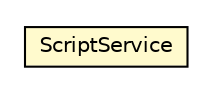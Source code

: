 #!/usr/local/bin/dot
#
# Class diagram 
# Generated by UMLGraph version R5_6_6-8-g8d7759 (http://www.umlgraph.org/)
#

digraph G {
	edge [fontname="Helvetica",fontsize=10,labelfontname="Helvetica",labelfontsize=10];
	node [fontname="Helvetica",fontsize=10,shape=plaintext];
	nodesep=0.25;
	ranksep=0.5;
	// org.dayatang.script.ScriptService
	c5 [label=<<table title="org.dayatang.script.ScriptService" border="0" cellborder="1" cellspacing="0" cellpadding="2" port="p" bgcolor="lemonChiffon" href="./ScriptService.html">
		<tr><td><table border="0" cellspacing="0" cellpadding="1">
<tr><td align="center" balign="center"> ScriptService </td></tr>
		</table></td></tr>
		</table>>, URL="./ScriptService.html", fontname="Helvetica", fontcolor="black", fontsize=10.0];
}

